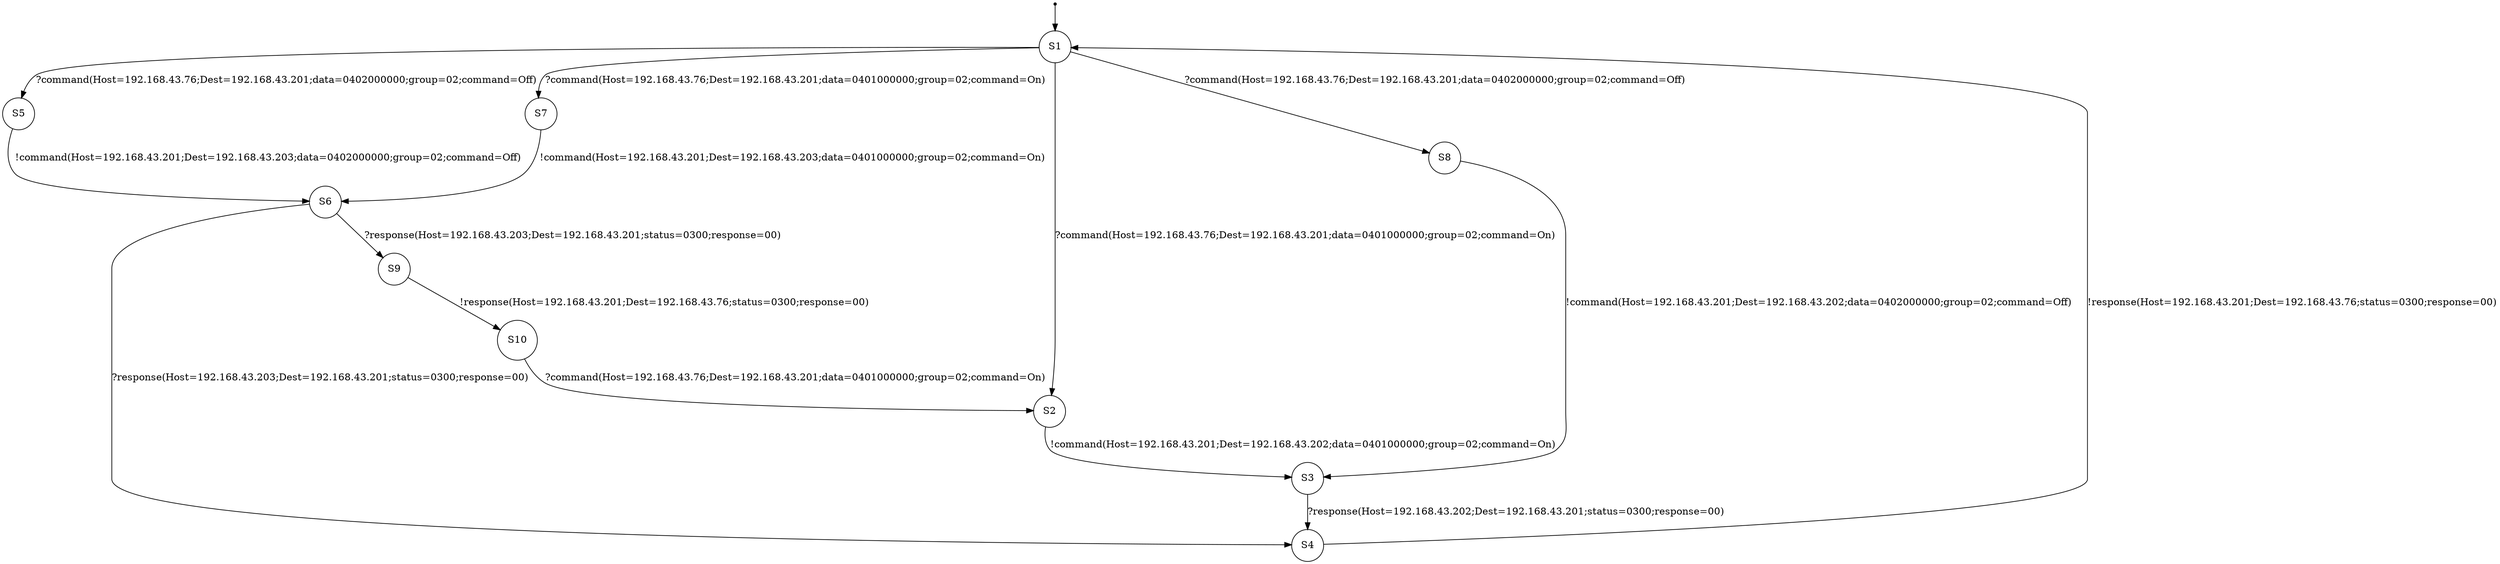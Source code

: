 digraph LTS {
S00[shape=point]
S1[label=S1,shape=circle];
S2[label=S2,shape=circle];
S3[label=S3,shape=circle];
S4[label=S4,shape=circle];
S5[label=S5,shape=circle];
S6[label=S6,shape=circle];
S7[label=S7,shape=circle];
S8[label=S8,shape=circle];
S9[label=S9,shape=circle];
S10[label=S10,shape=circle];
S00 -> S1
S1 -> S2[label ="?command(Host=192.168.43.76;Dest=192.168.43.201;data=0401000000;group=02;command=On)"];
S1 -> S5[label ="?command(Host=192.168.43.76;Dest=192.168.43.201;data=0402000000;group=02;command=Off)"];
S1 -> S7[label ="?command(Host=192.168.43.76;Dest=192.168.43.201;data=0401000000;group=02;command=On)"];
S1 -> S8[label ="?command(Host=192.168.43.76;Dest=192.168.43.201;data=0402000000;group=02;command=Off)"];
S2 -> S3[label ="!command(Host=192.168.43.201;Dest=192.168.43.202;data=0401000000;group=02;command=On)"];
S3 -> S4[label ="?response(Host=192.168.43.202;Dest=192.168.43.201;status=0300;response=00)"];
S4 -> S1[label ="!response(Host=192.168.43.201;Dest=192.168.43.76;status=0300;response=00)"];
S5 -> S6[label ="!command(Host=192.168.43.201;Dest=192.168.43.203;data=0402000000;group=02;command=Off)"];
S6 -> S4[label ="?response(Host=192.168.43.203;Dest=192.168.43.201;status=0300;response=00)"];
S6 -> S9[label ="?response(Host=192.168.43.203;Dest=192.168.43.201;status=0300;response=00)"];
S7 -> S6[label ="!command(Host=192.168.43.201;Dest=192.168.43.203;data=0401000000;group=02;command=On)"];
S8 -> S3[label ="!command(Host=192.168.43.201;Dest=192.168.43.202;data=0402000000;group=02;command=Off)"];
S9 -> S10[label ="!response(Host=192.168.43.201;Dest=192.168.43.76;status=0300;response=00)"];
S10 -> S2[label ="?command(Host=192.168.43.76;Dest=192.168.43.201;data=0401000000;group=02;command=On)"];
}
